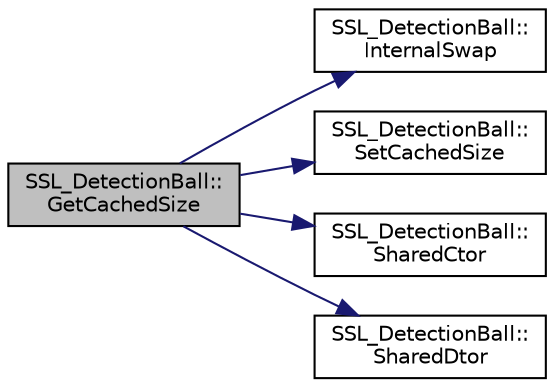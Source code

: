 digraph "SSL_DetectionBall::GetCachedSize"
{
 // INTERACTIVE_SVG=YES
  edge [fontname="Helvetica",fontsize="10",labelfontname="Helvetica",labelfontsize="10"];
  node [fontname="Helvetica",fontsize="10",shape=record];
  rankdir="LR";
  Node1 [label="SSL_DetectionBall::\lGetCachedSize",height=0.2,width=0.4,color="black", fillcolor="grey75", style="filled", fontcolor="black"];
  Node1 -> Node2 [color="midnightblue",fontsize="10",style="solid",fontname="Helvetica"];
  Node2 [label="SSL_DetectionBall::\lInternalSwap",height=0.2,width=0.4,color="black", fillcolor="white", style="filled",URL="$da/d53/class_s_s_l___detection_ball.html#aa06f05deb8cce7d062877bdbb7aa19be"];
  Node1 -> Node3 [color="midnightblue",fontsize="10",style="solid",fontname="Helvetica"];
  Node3 [label="SSL_DetectionBall::\lSetCachedSize",height=0.2,width=0.4,color="black", fillcolor="white", style="filled",URL="$da/d53/class_s_s_l___detection_ball.html#a9ce5dc080374b7b8f686b0ebd3bfa3bd"];
  Node1 -> Node4 [color="midnightblue",fontsize="10",style="solid",fontname="Helvetica"];
  Node4 [label="SSL_DetectionBall::\lSharedCtor",height=0.2,width=0.4,color="black", fillcolor="white", style="filled",URL="$da/d53/class_s_s_l___detection_ball.html#a01744c22fcec8d16496cd776bda1220a"];
  Node1 -> Node5 [color="midnightblue",fontsize="10",style="solid",fontname="Helvetica"];
  Node5 [label="SSL_DetectionBall::\lSharedDtor",height=0.2,width=0.4,color="black", fillcolor="white", style="filled",URL="$da/d53/class_s_s_l___detection_ball.html#ae1e6b8fbaba30522a4916a9a604900d7"];
}
